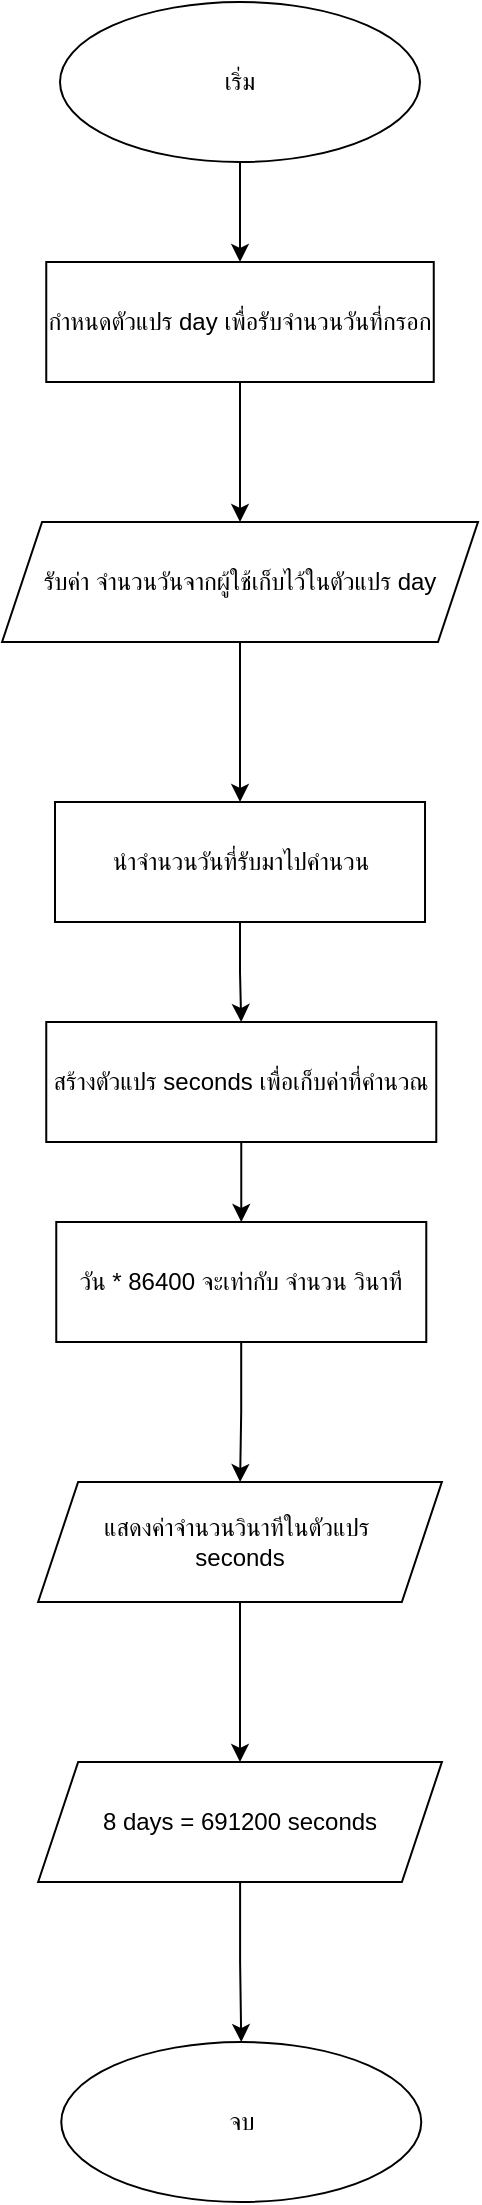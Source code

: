 <mxfile version="24.7.17">
  <diagram name="Page-1" id="jPK3mtU3912ozePmfI7T">
    <mxGraphModel dx="715" dy="3926" grid="1" gridSize="10" guides="1" tooltips="1" connect="1" arrows="1" fold="1" page="0" pageScale="1" pageWidth="850" pageHeight="1100" math="0" shadow="0">
      <root>
        <mxCell id="0" />
        <mxCell id="1" parent="0" />
        <mxCell id="GKYSavb73CZCJ6DlVbEL-3" value="" style="edgeStyle=orthogonalEdgeStyle;rounded=0;orthogonalLoop=1;jettySize=auto;html=1;" edge="1" parent="1" source="GKYSavb73CZCJ6DlVbEL-1" target="GKYSavb73CZCJ6DlVbEL-2">
          <mxGeometry relative="1" as="geometry" />
        </mxCell>
        <mxCell id="GKYSavb73CZCJ6DlVbEL-1" value="เริ่ม" style="ellipse;whiteSpace=wrap;html=1;fillColor=default;strokeWidth=1;" vertex="1" parent="1">
          <mxGeometry x="335" y="-3270" width="180" height="80" as="geometry" />
        </mxCell>
        <mxCell id="GKYSavb73CZCJ6DlVbEL-5" value="" style="edgeStyle=orthogonalEdgeStyle;rounded=0;orthogonalLoop=1;jettySize=auto;html=1;" edge="1" parent="1" source="GKYSavb73CZCJ6DlVbEL-2" target="GKYSavb73CZCJ6DlVbEL-4">
          <mxGeometry relative="1" as="geometry" />
        </mxCell>
        <mxCell id="GKYSavb73CZCJ6DlVbEL-2" value="กำหนดตัวแปร day เพื่อรับจำนวนวันที่กรอก" style="whiteSpace=wrap;html=1;strokeWidth=1;" vertex="1" parent="1">
          <mxGeometry x="328.13" y="-3140" width="193.75" height="60" as="geometry" />
        </mxCell>
        <mxCell id="GKYSavb73CZCJ6DlVbEL-7" value="" style="edgeStyle=orthogonalEdgeStyle;rounded=0;orthogonalLoop=1;jettySize=auto;html=1;" edge="1" parent="1" source="GKYSavb73CZCJ6DlVbEL-4" target="GKYSavb73CZCJ6DlVbEL-6">
          <mxGeometry relative="1" as="geometry" />
        </mxCell>
        <mxCell id="GKYSavb73CZCJ6DlVbEL-4" value="รับค่า จำนวนวันจากผู้ใช้เก็บไว้ในตัวแปร day" style="shape=parallelogram;perimeter=parallelogramPerimeter;whiteSpace=wrap;html=1;fixedSize=1;" vertex="1" parent="1">
          <mxGeometry x="306.03" y="-3010" width="237.96" height="60" as="geometry" />
        </mxCell>
        <mxCell id="GKYSavb73CZCJ6DlVbEL-12" value="" style="edgeStyle=orthogonalEdgeStyle;rounded=0;orthogonalLoop=1;jettySize=auto;html=1;" edge="1" parent="1" source="GKYSavb73CZCJ6DlVbEL-6" target="GKYSavb73CZCJ6DlVbEL-10">
          <mxGeometry relative="1" as="geometry" />
        </mxCell>
        <mxCell id="GKYSavb73CZCJ6DlVbEL-6" value="นำจำนวนวันที่รับมาไปคำนวน" style="whiteSpace=wrap;html=1;" vertex="1" parent="1">
          <mxGeometry x="332.5" y="-2870" width="185.01" height="60" as="geometry" />
        </mxCell>
        <mxCell id="GKYSavb73CZCJ6DlVbEL-15" value="" style="edgeStyle=orthogonalEdgeStyle;rounded=0;orthogonalLoop=1;jettySize=auto;html=1;" edge="1" parent="1" source="GKYSavb73CZCJ6DlVbEL-8" target="GKYSavb73CZCJ6DlVbEL-14">
          <mxGeometry relative="1" as="geometry" />
        </mxCell>
        <mxCell id="GKYSavb73CZCJ6DlVbEL-8" value="วัน * 86400 จะเท่ากับ จำนวน วินาที" style="whiteSpace=wrap;html=1;" vertex="1" parent="1">
          <mxGeometry x="333.13" y="-2660" width="185.01" height="60" as="geometry" />
        </mxCell>
        <mxCell id="GKYSavb73CZCJ6DlVbEL-13" value="" style="edgeStyle=orthogonalEdgeStyle;rounded=0;orthogonalLoop=1;jettySize=auto;html=1;" edge="1" parent="1" source="GKYSavb73CZCJ6DlVbEL-10" target="GKYSavb73CZCJ6DlVbEL-8">
          <mxGeometry relative="1" as="geometry" />
        </mxCell>
        <mxCell id="GKYSavb73CZCJ6DlVbEL-10" value="สร้างตัวแปร seconds เพื่อเก็บค่าที่คำนวณ" style="rounded=0;whiteSpace=wrap;html=1;" vertex="1" parent="1">
          <mxGeometry x="328.13" y="-2760" width="195.01" height="60" as="geometry" />
        </mxCell>
        <mxCell id="GKYSavb73CZCJ6DlVbEL-17" value="" style="edgeStyle=orthogonalEdgeStyle;rounded=0;orthogonalLoop=1;jettySize=auto;html=1;" edge="1" parent="1" source="GKYSavb73CZCJ6DlVbEL-14" target="GKYSavb73CZCJ6DlVbEL-16">
          <mxGeometry relative="1" as="geometry" />
        </mxCell>
        <mxCell id="GKYSavb73CZCJ6DlVbEL-14" value="แสดงค่าจำนวนวินาทีในตัวแปร&amp;nbsp;&lt;div&gt;seconds&lt;/div&gt;" style="shape=parallelogram;perimeter=parallelogramPerimeter;whiteSpace=wrap;html=1;fixedSize=1;" vertex="1" parent="1">
          <mxGeometry x="324.06" y="-2530" width="201.87" height="60" as="geometry" />
        </mxCell>
        <mxCell id="GKYSavb73CZCJ6DlVbEL-19" value="" style="edgeStyle=orthogonalEdgeStyle;rounded=0;orthogonalLoop=1;jettySize=auto;html=1;" edge="1" parent="1" source="GKYSavb73CZCJ6DlVbEL-16" target="GKYSavb73CZCJ6DlVbEL-18">
          <mxGeometry relative="1" as="geometry" />
        </mxCell>
        <mxCell id="GKYSavb73CZCJ6DlVbEL-16" value="8 days = 691200 seconds" style="shape=parallelogram;perimeter=parallelogramPerimeter;whiteSpace=wrap;html=1;fixedSize=1;" vertex="1" parent="1">
          <mxGeometry x="324.08" y="-2390" width="201.87" height="60" as="geometry" />
        </mxCell>
        <mxCell id="GKYSavb73CZCJ6DlVbEL-18" value="จบ" style="ellipse;whiteSpace=wrap;html=1;fillColor=default;strokeWidth=1;" vertex="1" parent="1">
          <mxGeometry x="335.63" y="-2250" width="180" height="80" as="geometry" />
        </mxCell>
      </root>
    </mxGraphModel>
  </diagram>
</mxfile>
